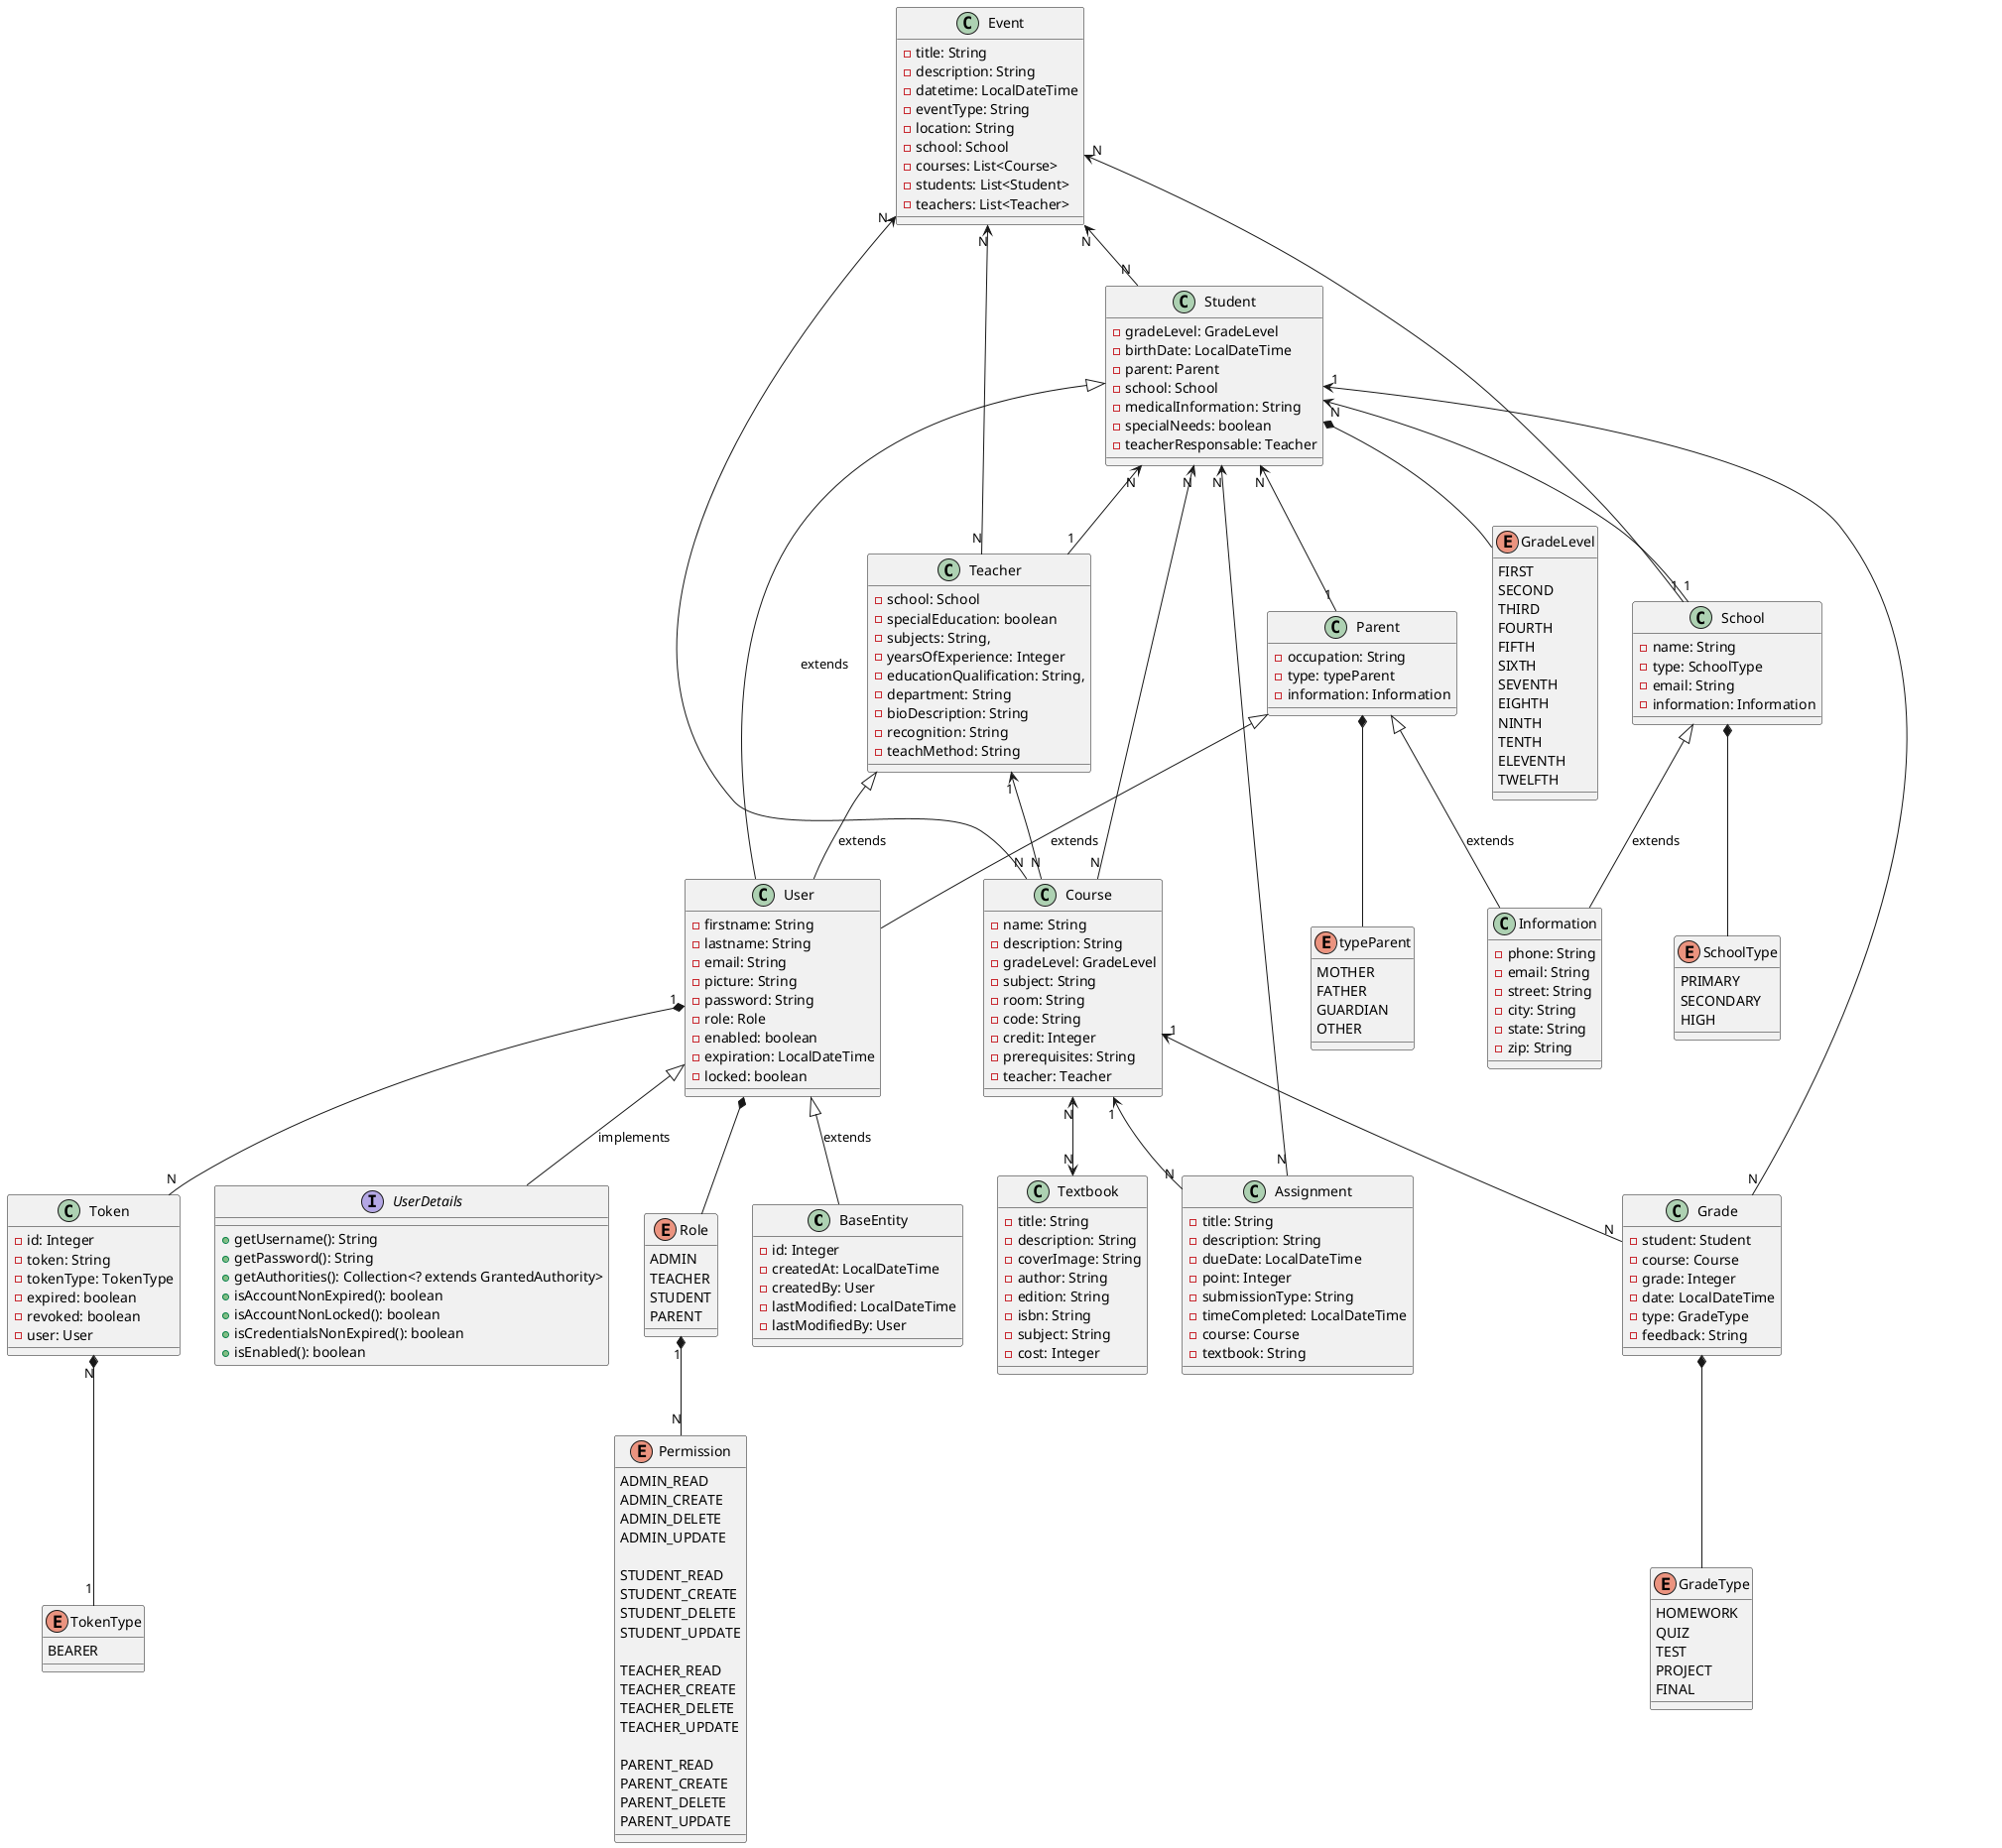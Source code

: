 @startuml
'https://plantuml.com/class-diagram

class BaseEntity {
    -id: Integer
    -createdAt: LocalDateTime
    -createdBy: User
    -lastModified: LocalDateTime
    -lastModifiedBy: User
}

class User {
    -firstname: String
    -lastname: String
    -email: String
    -picture: String
    -password: String
    -role: Role
    -enabled: boolean
    -expiration: LocalDateTime
    -locked: boolean
}

class Token{
    -id: Integer
    -token: String
    -tokenType: TokenType
    -expired: boolean
    -revoked: boolean
    -user: User
}

class Student{
    -gradeLevel: GradeLevel
    -birthDate: LocalDateTime
    -parent: Parent
    -school: School
    -medicalInformation: String
    -specialNeeds: boolean
    -teacherResponsable: Teacher


}
class Parent{
    -occupation: String
    -type: typeParent
    -information: Information
}

class Teacher{
    -school: School
    -specialEducation: boolean
    -subjects: String,
    -yearsOfExperience: Integer
    -educationQualification: String,
    -department: String
    -bioDescription: String
    -recognition: String
    -teachMethod: String

}

class Course{
    -name: String
    -description: String
    -gradeLevel: GradeLevel
    -subject: String
    -room: String
    -code: String
    -credit: Integer
    -prerequisites: String
    -teacher: Teacher
}

class Assignment{
    -title: String
    -description: String
    -dueDate: LocalDateTime
    -point: Integer
    -submissionType: String
    -timeCompleted: LocalDateTime
    -course: Course
    -textbook: String
}

class Grade{
    -student: Student
    -course: Course
    -grade: Integer
    -date: LocalDateTime
    -type: GradeType
    -feedback: String
}

class Textbook{
    -title: String
    -description: String
    -coverImage: String
    -author: String
    -edition: String
    -isbn: String
    -subject: String
    -cost: Integer
}

class School{
    -name: String
    -type: SchoolType
    -email: String
    -information: Information
}

class Event{
    -title: String
    -description: String
    -datetime: LocalDateTime
    -eventType: String
    -location: String
    -school: School
    -courses: List<Course>
    -students: List<Student>
    -teachers: List<Teacher>
}

class Information{
    -phone: String
    -email: String
    -street: String
    -city: String
    -state: String
    -zip: String
}

interface UserDetails{
    +getUsername(): String
    +getPassword(): String
    +getAuthorities(): Collection<? extends GrantedAuthority>
    +isAccountNonExpired(): boolean
    +isAccountNonLocked(): boolean
    +isCredentialsNonExpired(): boolean
    +isEnabled(): boolean
}

enum GradeType {
    HOMEWORK
    QUIZ
    TEST
    PROJECT
    FINAL
}

enum Role {
    ADMIN
    TEACHER
    STUDENT
    PARENT
}

enum Permission {
    ADMIN_READ
    ADMIN_CREATE
    ADMIN_DELETE
    ADMIN_UPDATE

    STUDENT_READ
    STUDENT_CREATE
    STUDENT_DELETE
    STUDENT_UPDATE

    TEACHER_READ
    TEACHER_CREATE
    TEACHER_DELETE
    TEACHER_UPDATE

    PARENT_READ
    PARENT_CREATE
    PARENT_DELETE
    PARENT_UPDATE
}

enum TokenType {
    BEARER
}

enum GradeLevel {
    FIRST
    SECOND
    THIRD
    FOURTH
    FIFTH
    SIXTH
    SEVENTH
    EIGHTH
    NINTH
    TENTH
    ELEVENTH
    TWELFTH
}

enum SchoolType {
    PRIMARY
    SECONDARY
    HIGH
}
enum typeParent {
    MOTHER
    FATHER
    GUARDIAN
    OTHER
}
Event "N" <-- "1" School
Event "N" <-- "N" Student
Event "N" <-- "N" Course
Event "N" <-- "N" Teacher
Course "1" <-- "N" Grade
Student "N" <-- "N" Assignment
Student "N" <-- "N" Course
Course "N" <--> "N" Textbook
Student "1" <-- "N" Grade
Course "1" <-- "N" Assignment
Teacher "1" <-- "N" Course
Student "N"<--"1" School
Parent <|-- Information: extends
School <|-- Information: extends
Student "N" <-- "1" Teacher
Student "N" <-- "1" Parent
User <|-- BaseEntity: extends
User <|-- UserDetails: implements
Student <|-- User : extends
Parent <|-- User : extends
Teacher <|-- User : extends
User *-- Role
Student *-- GradeLevel
Grade *-- GradeType
School *-- SchoolType
Parent *-- typeParent
User "1" *-- "N" Token
Token "N" *-- "1" TokenType
Role "1" *-- "N" Permission



@enduml